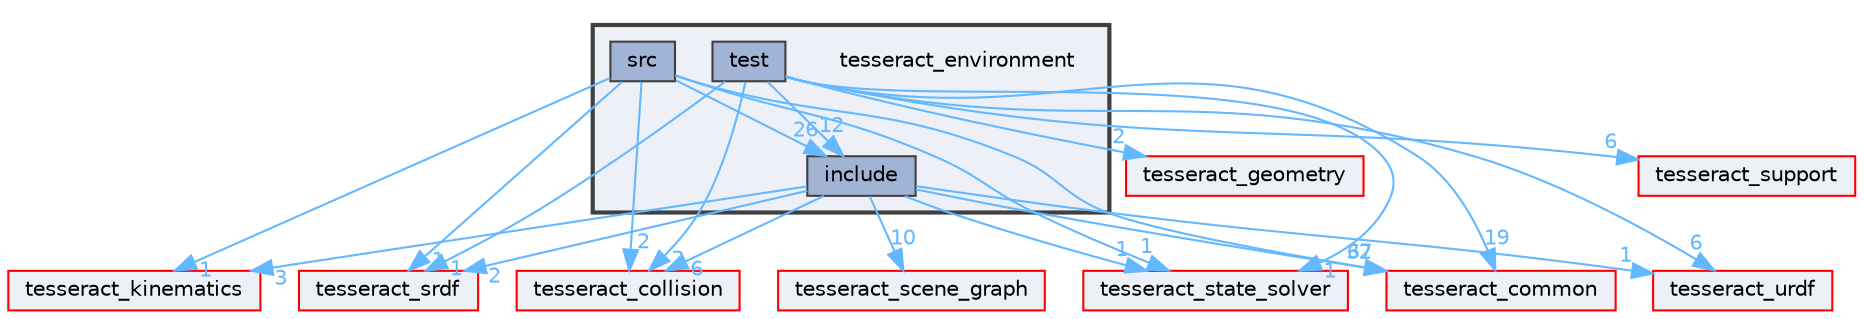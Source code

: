 digraph "tesseract_environment"
{
 // LATEX_PDF_SIZE
  bgcolor="transparent";
  edge [fontname=Helvetica,fontsize=10,labelfontname=Helvetica,labelfontsize=10];
  node [fontname=Helvetica,fontsize=10,shape=box,height=0.2,width=0.4];
  compound=true
  subgraph clusterdir_1507c5831b7828c8ebca3cb1d71b84cd {
    graph [ bgcolor="#edf0f7", pencolor="grey25", label="", fontname=Helvetica,fontsize=10 style="filled,bold", URL="dir_1507c5831b7828c8ebca3cb1d71b84cd.html",tooltip=""]
    dir_1507c5831b7828c8ebca3cb1d71b84cd [shape=plaintext, label="tesseract_environment"];
  dir_f3372b4dc4ca8d24991e7b5a88f47737 [label="include", fillcolor="#a2b4d6", color="grey25", style="filled", URL="dir_f3372b4dc4ca8d24991e7b5a88f47737.html",tooltip=""];
  dir_bbf1132e8b970e0cd396b69385307241 [label="src", fillcolor="#a2b4d6", color="grey25", style="filled", URL="dir_bbf1132e8b970e0cd396b69385307241.html",tooltip=""];
  dir_0039c9dd20aaca6731146acdf8ffa453 [label="test", fillcolor="#a2b4d6", color="grey25", style="filled", URL="dir_0039c9dd20aaca6731146acdf8ffa453.html",tooltip=""];
  }
  dir_10d374c56a837e7f10014d66610d1e74 [label="tesseract_collision", fillcolor="#edf0f7", color="red", style="filled", URL="dir_10d374c56a837e7f10014d66610d1e74.html",tooltip=""];
  dir_294055a49f38394d49b8311f78ecb93d [label="tesseract_kinematics", fillcolor="#edf0f7", color="red", style="filled", URL="dir_294055a49f38394d49b8311f78ecb93d.html",tooltip=""];
  dir_2f96e717e53b6f43ed86f094687f9234 [label="tesseract_srdf", fillcolor="#edf0f7", color="red", style="filled", URL="dir_2f96e717e53b6f43ed86f094687f9234.html",tooltip=""];
  dir_73dd8f3c3376cfb32596795362fe062b [label="tesseract_urdf", fillcolor="#edf0f7", color="red", style="filled", URL="dir_73dd8f3c3376cfb32596795362fe062b.html",tooltip=""];
  dir_80ecf6fe8b2ccd2d6af6fe314205f076 [label="tesseract_scene_graph", fillcolor="#edf0f7", color="red", style="filled", URL="dir_80ecf6fe8b2ccd2d6af6fe314205f076.html",tooltip=""];
  dir_8430b83f3af685b4c96d298a32e9aa37 [label="tesseract_common", fillcolor="#edf0f7", color="red", style="filled", URL="dir_8430b83f3af685b4c96d298a32e9aa37.html",tooltip=""];
  dir_da909b66eb41dea5cfc6351b8c562363 [label="tesseract_support", fillcolor="#edf0f7", color="red", style="filled", URL="dir_da909b66eb41dea5cfc6351b8c562363.html",tooltip=""];
  dir_f9fd38abb6852090848a9f28804f693c [label="tesseract_state_solver", fillcolor="#edf0f7", color="red", style="filled", URL="dir_f9fd38abb6852090848a9f28804f693c.html",tooltip=""];
  dir_48d618810f42ebb74ce6e28217206bba [label="tesseract_geometry", fillcolor="#edf0f7", color="red", style="filled", URL="dir_48d618810f42ebb74ce6e28217206bba.html",tooltip=""];
  dir_f3372b4dc4ca8d24991e7b5a88f47737->dir_2f96e717e53b6f43ed86f094687f9234 [headlabel="2", labeldistance=1.5 headhref="dir_000032_000089.html" color="steelblue1" fontcolor="steelblue1"];
  dir_f3372b4dc4ca8d24991e7b5a88f47737->dir_80ecf6fe8b2ccd2d6af6fe314205f076 [headlabel="10", labeldistance=1.5 headhref="dir_000032_000087.html" color="steelblue1" fontcolor="steelblue1"];
  dir_f3372b4dc4ca8d24991e7b5a88f47737->dir_8430b83f3af685b4c96d298a32e9aa37 [headlabel="32", labeldistance=1.5 headhref="dir_000032_000075.html" color="steelblue1" fontcolor="steelblue1"];
  dir_f3372b4dc4ca8d24991e7b5a88f47737->dir_10d374c56a837e7f10014d66610d1e74 [headlabel="6", labeldistance=1.5 headhref="dir_000032_000070.html" color="steelblue1" fontcolor="steelblue1"];
  dir_f3372b4dc4ca8d24991e7b5a88f47737->dir_f9fd38abb6852090848a9f28804f693c [headlabel="1", labeldistance=1.5 headhref="dir_000032_000091.html" color="steelblue1" fontcolor="steelblue1"];
  dir_f3372b4dc4ca8d24991e7b5a88f47737->dir_73dd8f3c3376cfb32596795362fe062b [headlabel="1", labeldistance=1.5 headhref="dir_000032_000095.html" color="steelblue1" fontcolor="steelblue1"];
  dir_f3372b4dc4ca8d24991e7b5a88f47737->dir_294055a49f38394d49b8311f78ecb93d [headlabel="3", labeldistance=1.5 headhref="dir_000032_000081.html" color="steelblue1" fontcolor="steelblue1"];
  dir_bbf1132e8b970e0cd396b69385307241->dir_10d374c56a837e7f10014d66610d1e74 [headlabel="2", labeldistance=1.5 headhref="dir_000058_000070.html" color="steelblue1" fontcolor="steelblue1"];
  dir_bbf1132e8b970e0cd396b69385307241->dir_294055a49f38394d49b8311f78ecb93d [headlabel="1", labeldistance=1.5 headhref="dir_000058_000081.html" color="steelblue1" fontcolor="steelblue1"];
  dir_bbf1132e8b970e0cd396b69385307241->dir_2f96e717e53b6f43ed86f094687f9234 [headlabel="1", labeldistance=1.5 headhref="dir_000058_000089.html" color="steelblue1" fontcolor="steelblue1"];
  dir_bbf1132e8b970e0cd396b69385307241->dir_8430b83f3af685b4c96d298a32e9aa37 [headlabel="67", labeldistance=1.5 headhref="dir_000058_000075.html" color="steelblue1" fontcolor="steelblue1"];
  dir_bbf1132e8b970e0cd396b69385307241->dir_f3372b4dc4ca8d24991e7b5a88f47737 [headlabel="26", labeldistance=1.5 headhref="dir_000058_000032.html" color="steelblue1" fontcolor="steelblue1"];
  dir_bbf1132e8b970e0cd396b69385307241->dir_f9fd38abb6852090848a9f28804f693c [headlabel="1", labeldistance=1.5 headhref="dir_000058_000091.html" color="steelblue1" fontcolor="steelblue1"];
  dir_0039c9dd20aaca6731146acdf8ffa453->dir_10d374c56a837e7f10014d66610d1e74 [headlabel="2", labeldistance=1.5 headhref="dir_000101_000070.html" color="steelblue1" fontcolor="steelblue1"];
  dir_0039c9dd20aaca6731146acdf8ffa453->dir_2f96e717e53b6f43ed86f094687f9234 [headlabel="1", labeldistance=1.5 headhref="dir_000101_000089.html" color="steelblue1" fontcolor="steelblue1"];
  dir_0039c9dd20aaca6731146acdf8ffa453->dir_48d618810f42ebb74ce6e28217206bba [headlabel="2", labeldistance=1.5 headhref="dir_000101_000079.html" color="steelblue1" fontcolor="steelblue1"];
  dir_0039c9dd20aaca6731146acdf8ffa453->dir_73dd8f3c3376cfb32596795362fe062b [headlabel="6", labeldistance=1.5 headhref="dir_000101_000095.html" color="steelblue1" fontcolor="steelblue1"];
  dir_0039c9dd20aaca6731146acdf8ffa453->dir_8430b83f3af685b4c96d298a32e9aa37 [headlabel="19", labeldistance=1.5 headhref="dir_000101_000075.html" color="steelblue1" fontcolor="steelblue1"];
  dir_0039c9dd20aaca6731146acdf8ffa453->dir_da909b66eb41dea5cfc6351b8c562363 [headlabel="6", labeldistance=1.5 headhref="dir_000101_000093.html" color="steelblue1" fontcolor="steelblue1"];
  dir_0039c9dd20aaca6731146acdf8ffa453->dir_f3372b4dc4ca8d24991e7b5a88f47737 [headlabel="12", labeldistance=1.5 headhref="dir_000101_000032.html" color="steelblue1" fontcolor="steelblue1"];
  dir_0039c9dd20aaca6731146acdf8ffa453->dir_f9fd38abb6852090848a9f28804f693c [headlabel="1", labeldistance=1.5 headhref="dir_000101_000091.html" color="steelblue1" fontcolor="steelblue1"];
}
